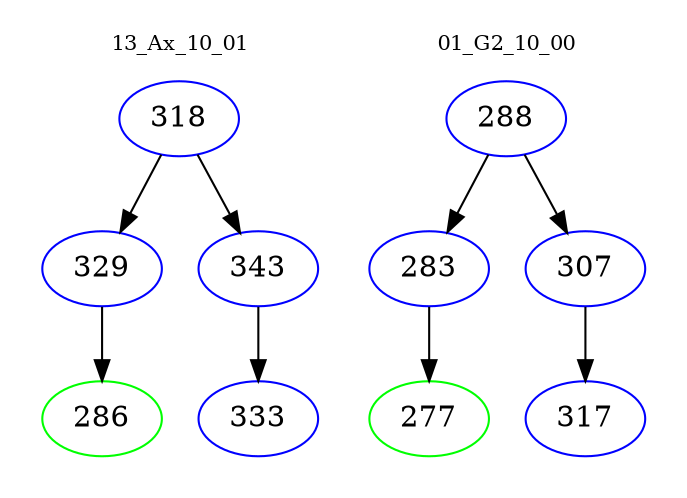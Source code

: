 digraph{
subgraph cluster_0 {
color = white
label = "13_Ax_10_01";
fontsize=10;
T0_318 [label="318", color="blue"]
T0_318 -> T0_329 [color="black"]
T0_329 [label="329", color="blue"]
T0_329 -> T0_286 [color="black"]
T0_286 [label="286", color="green"]
T0_318 -> T0_343 [color="black"]
T0_343 [label="343", color="blue"]
T0_343 -> T0_333 [color="black"]
T0_333 [label="333", color="blue"]
}
subgraph cluster_1 {
color = white
label = "01_G2_10_00";
fontsize=10;
T1_288 [label="288", color="blue"]
T1_288 -> T1_283 [color="black"]
T1_283 [label="283", color="blue"]
T1_283 -> T1_277 [color="black"]
T1_277 [label="277", color="green"]
T1_288 -> T1_307 [color="black"]
T1_307 [label="307", color="blue"]
T1_307 -> T1_317 [color="black"]
T1_317 [label="317", color="blue"]
}
}
